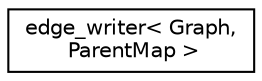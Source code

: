 digraph "Graphical Class Hierarchy"
{
  edge [fontname="Helvetica",fontsize="10",labelfontname="Helvetica",labelfontsize="10"];
  node [fontname="Helvetica",fontsize="10",shape=record];
  rankdir="LR";
  Node1 [label="edge_writer\< Graph,\l ParentMap \>",height=0.2,width=0.4,color="black", fillcolor="white", style="filled",URL="$structedge__writer.html"];
}
